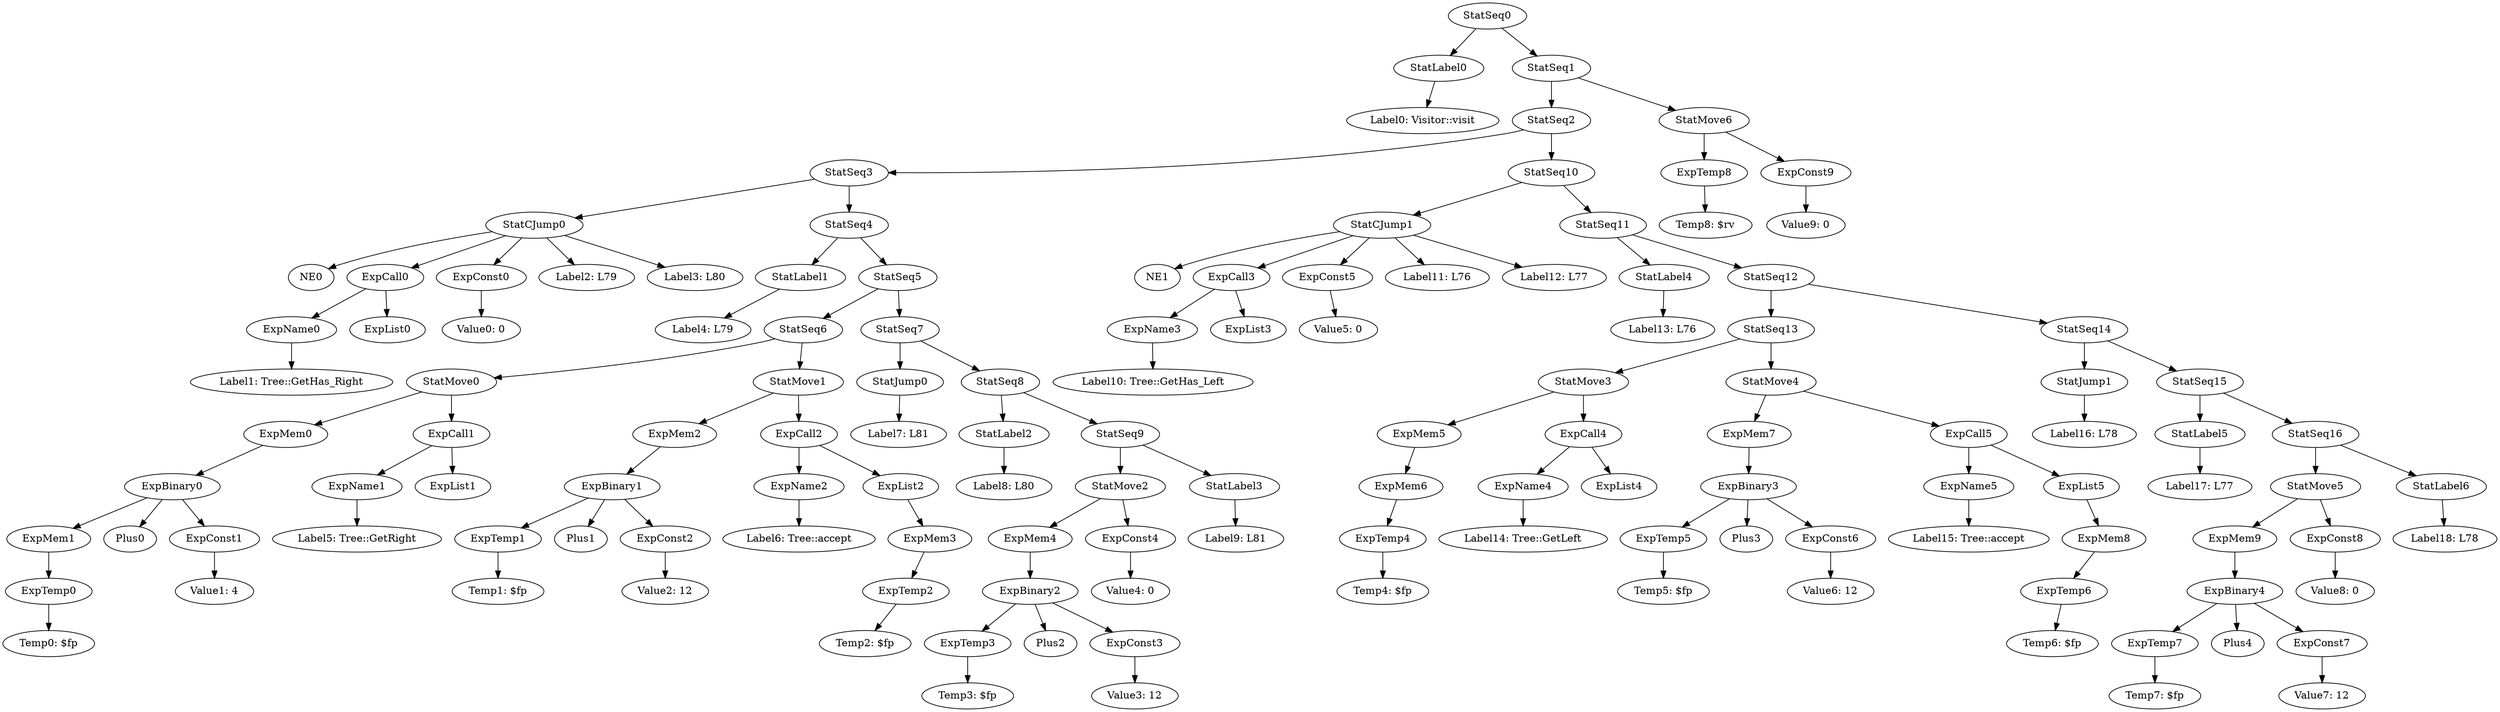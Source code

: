 digraph {
	ordering = out;
	ExpTemp8 -> "Temp8: $rv";
	StatSeq16 -> StatMove5;
	StatSeq16 -> StatLabel6;
	ExpConst7 -> "Value7: 12";
	StatJump1 -> "Label16: L78";
	StatSeq12 -> StatSeq13;
	StatSeq12 -> StatSeq14;
	ExpList5 -> ExpMem8;
	StatSeq1 -> StatSeq2;
	StatSeq1 -> StatMove6;
	ExpMem8 -> ExpTemp6;
	StatMove6 -> ExpTemp8;
	StatMove6 -> ExpConst9;
	ExpTemp6 -> "Temp6: $fp";
	ExpCall5 -> ExpName5;
	ExpCall5 -> ExpList5;
	StatMove4 -> ExpMem7;
	StatMove4 -> ExpCall5;
	StatLabel5 -> "Label17: L77";
	ExpTemp5 -> "Temp5: $fp";
	StatMove3 -> ExpMem5;
	StatMove3 -> ExpCall4;
	ExpMem6 -> ExpTemp4;
	ExpTemp4 -> "Temp4: $fp";
	ExpConst9 -> "Value9: 0";
	StatSeq11 -> StatLabel4;
	StatSeq11 -> StatSeq12;
	ExpBinary3 -> ExpTemp5;
	ExpBinary3 -> Plus3;
	ExpBinary3 -> ExpConst6;
	ExpConst2 -> "Value2: 12";
	ExpCall2 -> ExpName2;
	ExpCall2 -> ExpList2;
	ExpTemp1 -> "Temp1: $fp";
	StatSeq0 -> StatLabel0;
	StatSeq0 -> StatSeq1;
	ExpCall3 -> ExpName3;
	ExpCall3 -> ExpList3;
	ExpBinary1 -> ExpTemp1;
	ExpBinary1 -> Plus1;
	ExpBinary1 -> ExpConst2;
	ExpMem0 -> ExpBinary0;
	ExpBinary0 -> ExpMem1;
	ExpBinary0 -> Plus0;
	ExpBinary0 -> ExpConst1;
	ExpName4 -> "Label14: Tree::GetLeft";
	ExpMem4 -> ExpBinary2;
	ExpName5 -> "Label15: Tree::accept";
	ExpName0 -> "Label1: Tree::GetHas_Right";
	StatCJump0 -> NE0;
	StatCJump0 -> ExpCall0;
	StatCJump0 -> ExpConst0;
	StatCJump0 -> "Label2: L79";
	StatCJump0 -> "Label3: L80";
	StatSeq13 -> StatMove3;
	StatSeq13 -> StatMove4;
	StatMove1 -> ExpMem2;
	StatMove1 -> ExpCall2;
	StatLabel4 -> "Label13: L76";
	StatSeq5 -> StatSeq6;
	StatSeq5 -> StatSeq7;
	ExpName2 -> "Label6: Tree::accept";
	StatSeq7 -> StatJump0;
	StatSeq7 -> StatSeq8;
	ExpMem9 -> ExpBinary4;
	ExpConst6 -> "Value6: 12";
	ExpMem1 -> ExpTemp0;
	ExpBinary4 -> ExpTemp7;
	ExpBinary4 -> Plus4;
	ExpBinary4 -> ExpConst7;
	ExpConst0 -> "Value0: 0";
	ExpCall4 -> ExpName4;
	ExpCall4 -> ExpList4;
	StatLabel2 -> "Label8: L80";
	StatSeq4 -> StatLabel1;
	StatSeq4 -> StatSeq5;
	StatLabel1 -> "Label4: L79";
	ExpMem2 -> ExpBinary1;
	ExpCall1 -> ExpName1;
	ExpCall1 -> ExpList1;
	StatJump0 -> "Label7: L81";
	ExpCall0 -> ExpName0;
	ExpCall0 -> ExpList0;
	StatSeq9 -> StatMove2;
	StatSeq9 -> StatLabel3;
	StatSeq6 -> StatMove0;
	StatSeq6 -> StatMove1;
	StatSeq8 -> StatLabel2;
	StatSeq8 -> StatSeq9;
	ExpTemp3 -> "Temp3: $fp";
	StatMove0 -> ExpMem0;
	StatMove0 -> ExpCall1;
	StatSeq15 -> StatLabel5;
	StatSeq15 -> StatSeq16;
	ExpMem7 -> ExpBinary3;
	StatSeq3 -> StatCJump0;
	StatSeq3 -> StatSeq4;
	StatSeq14 -> StatJump1;
	StatSeq14 -> StatSeq15;
	StatSeq10 -> StatCJump1;
	StatSeq10 -> StatSeq11;
	ExpName1 -> "Label5: Tree::GetRight";
	ExpConst1 -> "Value1: 4";
	ExpTemp7 -> "Temp7: $fp";
	ExpTemp0 -> "Temp0: $fp";
	ExpTemp2 -> "Temp2: $fp";
	ExpMem3 -> ExpTemp2;
	ExpList2 -> ExpMem3;
	ExpMem5 -> ExpMem6;
	StatLabel0 -> "Label0: Visitor::visit";
	ExpBinary2 -> ExpTemp3;
	ExpBinary2 -> Plus2;
	ExpBinary2 -> ExpConst3;
	StatLabel6 -> "Label18: L78";
	ExpConst3 -> "Value3: 12";
	StatMove2 -> ExpMem4;
	StatMove2 -> ExpConst4;
	ExpConst8 -> "Value8: 0";
	ExpConst4 -> "Value4: 0";
	StatLabel3 -> "Label9: L81";
	StatSeq2 -> StatSeq3;
	StatSeq2 -> StatSeq10;
	StatCJump1 -> NE1;
	StatCJump1 -> ExpCall3;
	StatCJump1 -> ExpConst5;
	StatCJump1 -> "Label11: L76";
	StatCJump1 -> "Label12: L77";
	ExpName3 -> "Label10: Tree::GetHas_Left";
	StatMove5 -> ExpMem9;
	StatMove5 -> ExpConst8;
	ExpConst5 -> "Value5: 0";
}

